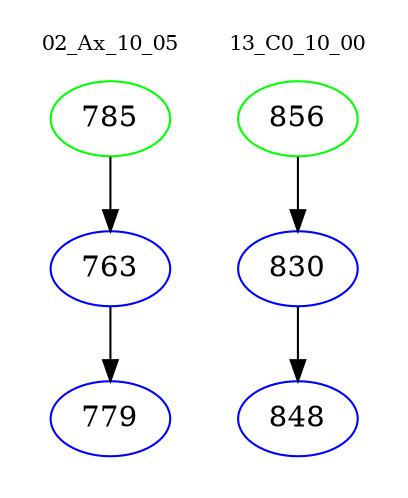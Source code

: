 digraph{
subgraph cluster_0 {
color = white
label = "02_Ax_10_05";
fontsize=10;
T0_785 [label="785", color="green"]
T0_785 -> T0_763 [color="black"]
T0_763 [label="763", color="blue"]
T0_763 -> T0_779 [color="black"]
T0_779 [label="779", color="blue"]
}
subgraph cluster_1 {
color = white
label = "13_C0_10_00";
fontsize=10;
T1_856 [label="856", color="green"]
T1_856 -> T1_830 [color="black"]
T1_830 [label="830", color="blue"]
T1_830 -> T1_848 [color="black"]
T1_848 [label="848", color="blue"]
}
}
